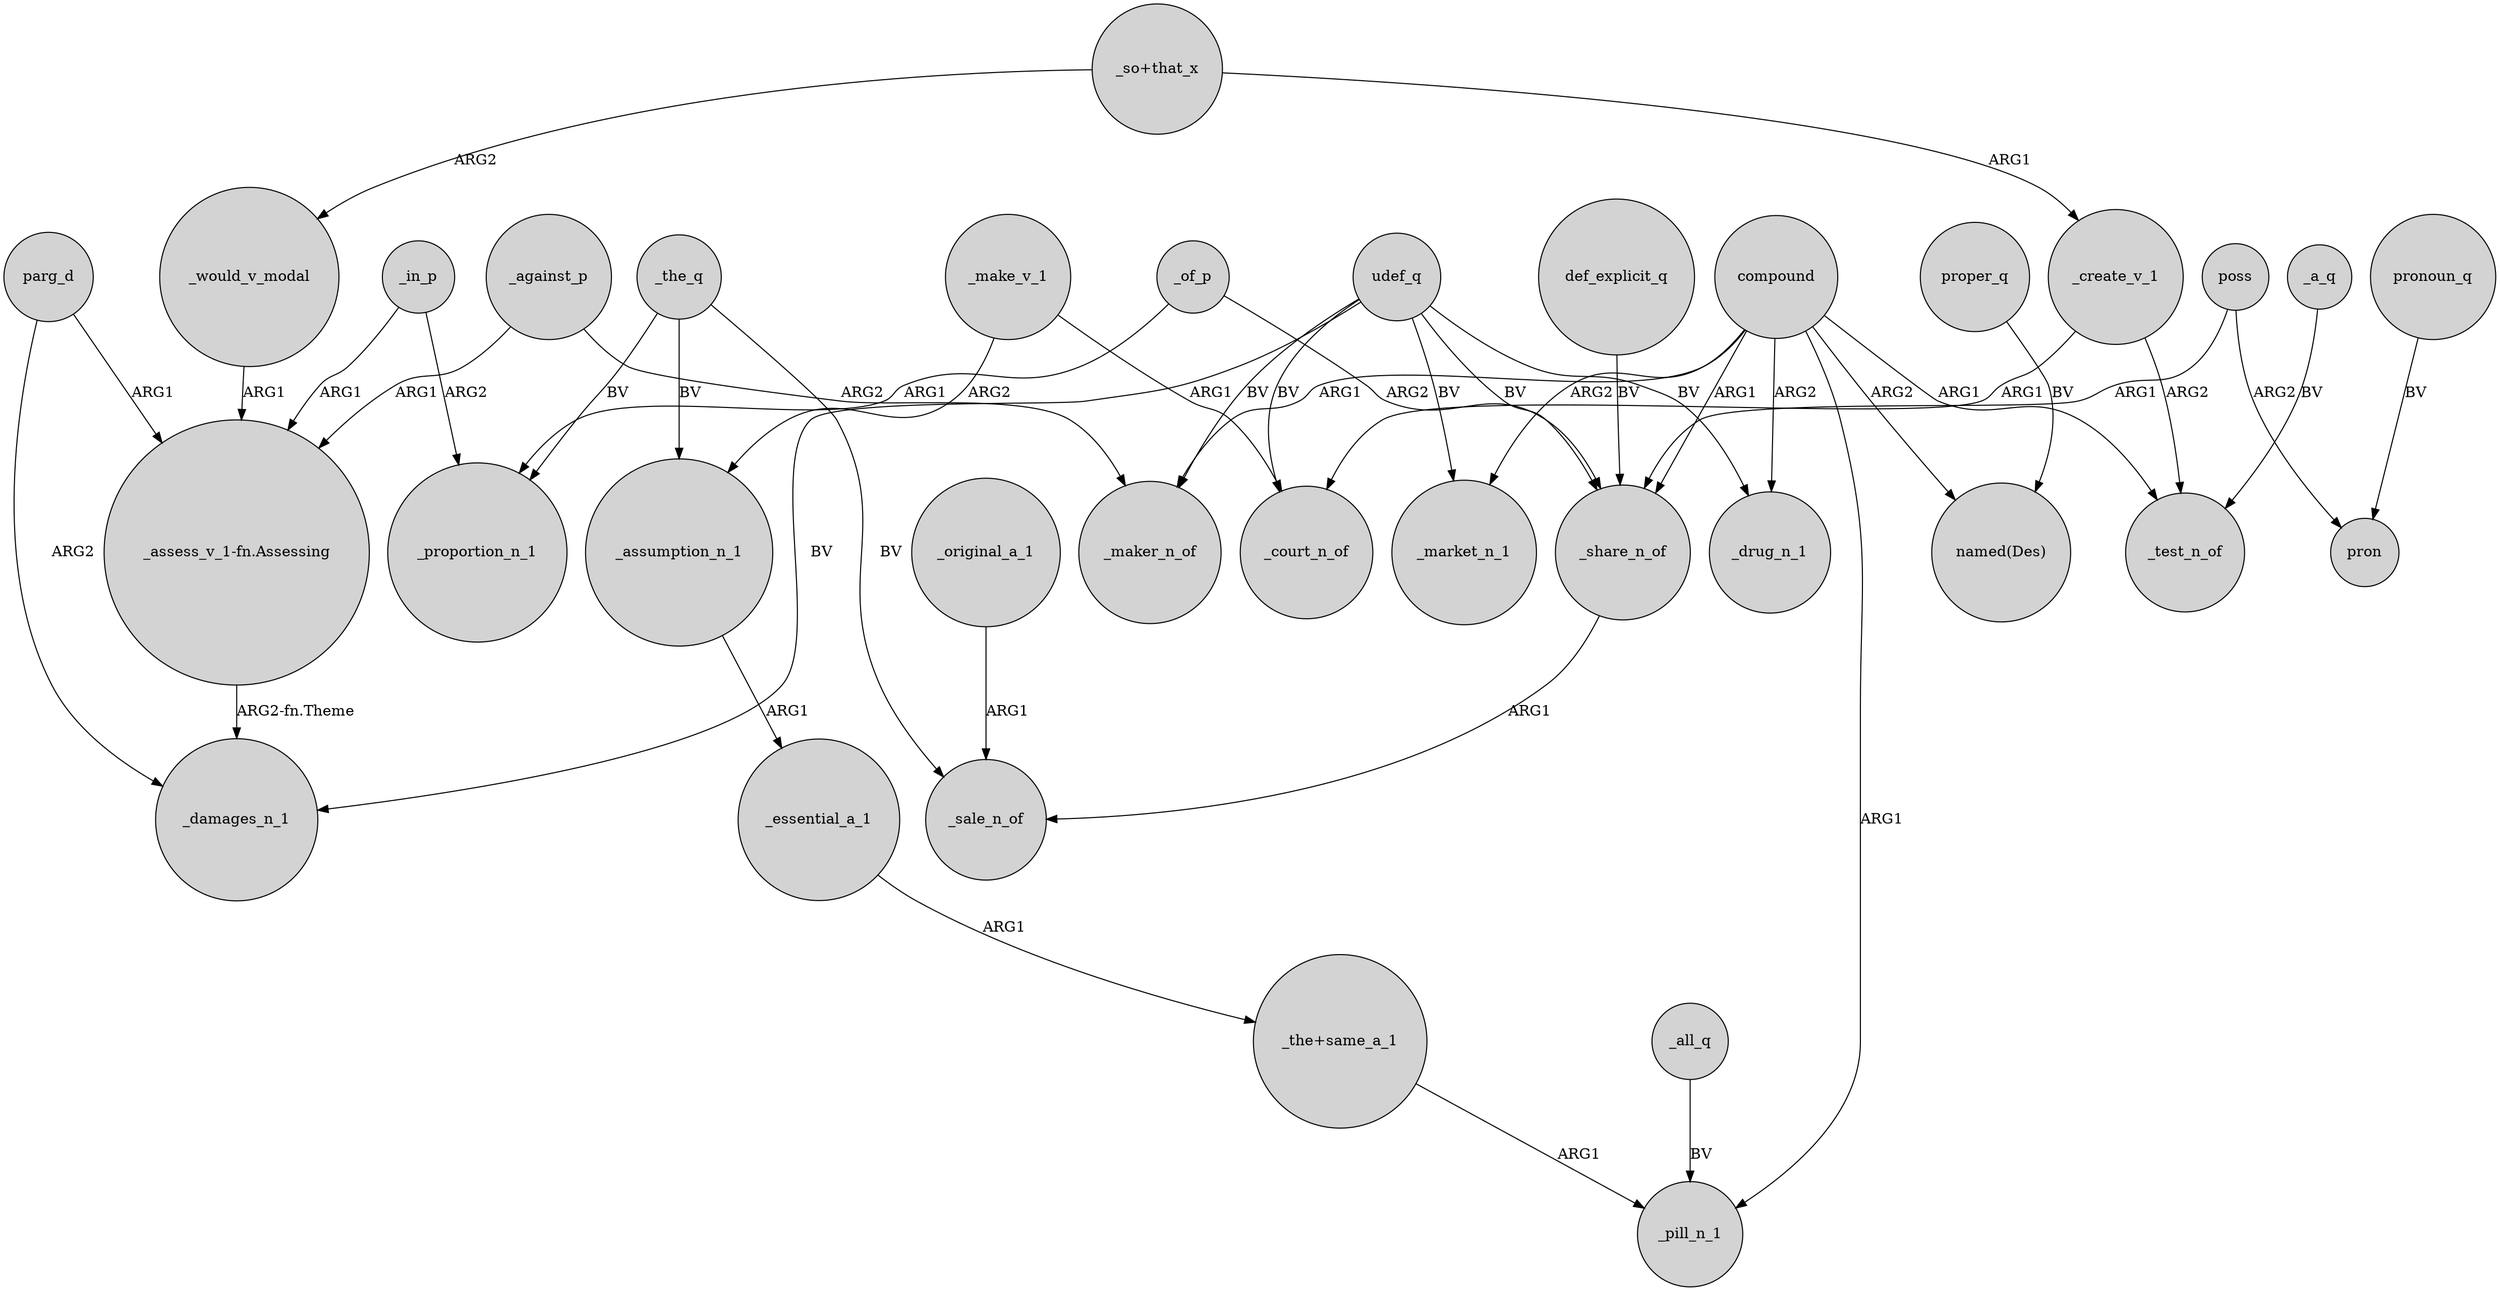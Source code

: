 digraph {
	node [shape=circle style=filled]
	compound -> _market_n_1 [label=ARG2]
	compound -> _pill_n_1 [label=ARG1]
	"_assess_v_1-fn.Assessing" -> _damages_n_1 [label="ARG2-fn.Theme"]
	_against_p -> _maker_n_of [label=ARG2]
	poss -> pron [label=ARG2]
	_all_q -> _pill_n_1 [label=BV]
	_the_q -> _proportion_n_1 [label=BV]
	udef_q -> _court_n_of [label=BV]
	_create_v_1 -> _court_n_of [label=ARG1]
	compound -> "named(Des)" [label=ARG2]
	udef_q -> _damages_n_1 [label=BV]
	_essential_a_1 -> "_the+same_a_1" [label=ARG1]
	compound -> _maker_n_of [label=ARG1]
	_make_v_1 -> _assumption_n_1 [label=ARG2]
	_a_q -> _test_n_of [label=BV]
	udef_q -> _market_n_1 [label=BV]
	_the_q -> _assumption_n_1 [label=BV]
	_share_n_of -> _sale_n_of [label=ARG1]
	udef_q -> _drug_n_1 [label=BV]
	parg_d -> "_assess_v_1-fn.Assessing" [label=ARG1]
	_original_a_1 -> _sale_n_of [label=ARG1]
	_create_v_1 -> _test_n_of [label=ARG2]
	parg_d -> _damages_n_1 [label=ARG2]
	_in_p -> _proportion_n_1 [label=ARG2]
	_would_v_modal -> "_assess_v_1-fn.Assessing" [label=ARG1]
	pronoun_q -> pron [label=BV]
	_make_v_1 -> _court_n_of [label=ARG1]
	_the_q -> _sale_n_of [label=BV]
	_assumption_n_1 -> _essential_a_1 [label=ARG1]
	"_the+same_a_1" -> _pill_n_1 [label=ARG1]
	"_so+that_x" -> _would_v_modal [label=ARG2]
	_in_p -> "_assess_v_1-fn.Assessing" [label=ARG1]
	udef_q -> _maker_n_of [label=BV]
	compound -> _share_n_of [label=ARG1]
	compound -> _drug_n_1 [label=ARG2]
	_of_p -> _proportion_n_1 [label=ARG1]
	udef_q -> _share_n_of [label=BV]
	compound -> _test_n_of [label=ARG1]
	_against_p -> "_assess_v_1-fn.Assessing" [label=ARG1]
	"_so+that_x" -> _create_v_1 [label=ARG1]
	_of_p -> _share_n_of [label=ARG2]
	proper_q -> "named(Des)" [label=BV]
	poss -> _share_n_of [label=ARG1]
	def_explicit_q -> _share_n_of [label=BV]
}
